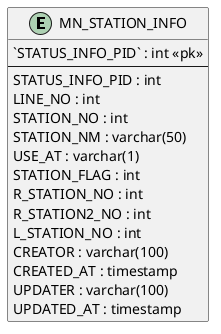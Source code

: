 @startuml

left to right direction

entity "MN_STATION_INFO" as mnStationInfo {
  `STATUS_INFO_PID` : int << pk >>
  --
  STATUS_INFO_PID : int
  LINE_NO : int
  STATION_NO : int
  STATION_NM : varchar(50)
  USE_AT : varchar(1)
  STATION_FLAG : int
  R_STATION_NO : int
  R_STATION2_NO : int
  L_STATION_NO : int
  CREATOR : varchar(100)
  CREATED_AT : timestamp
  UPDATER : varchar(100)
  UPDATED_AT : timestamp
}

@enduml